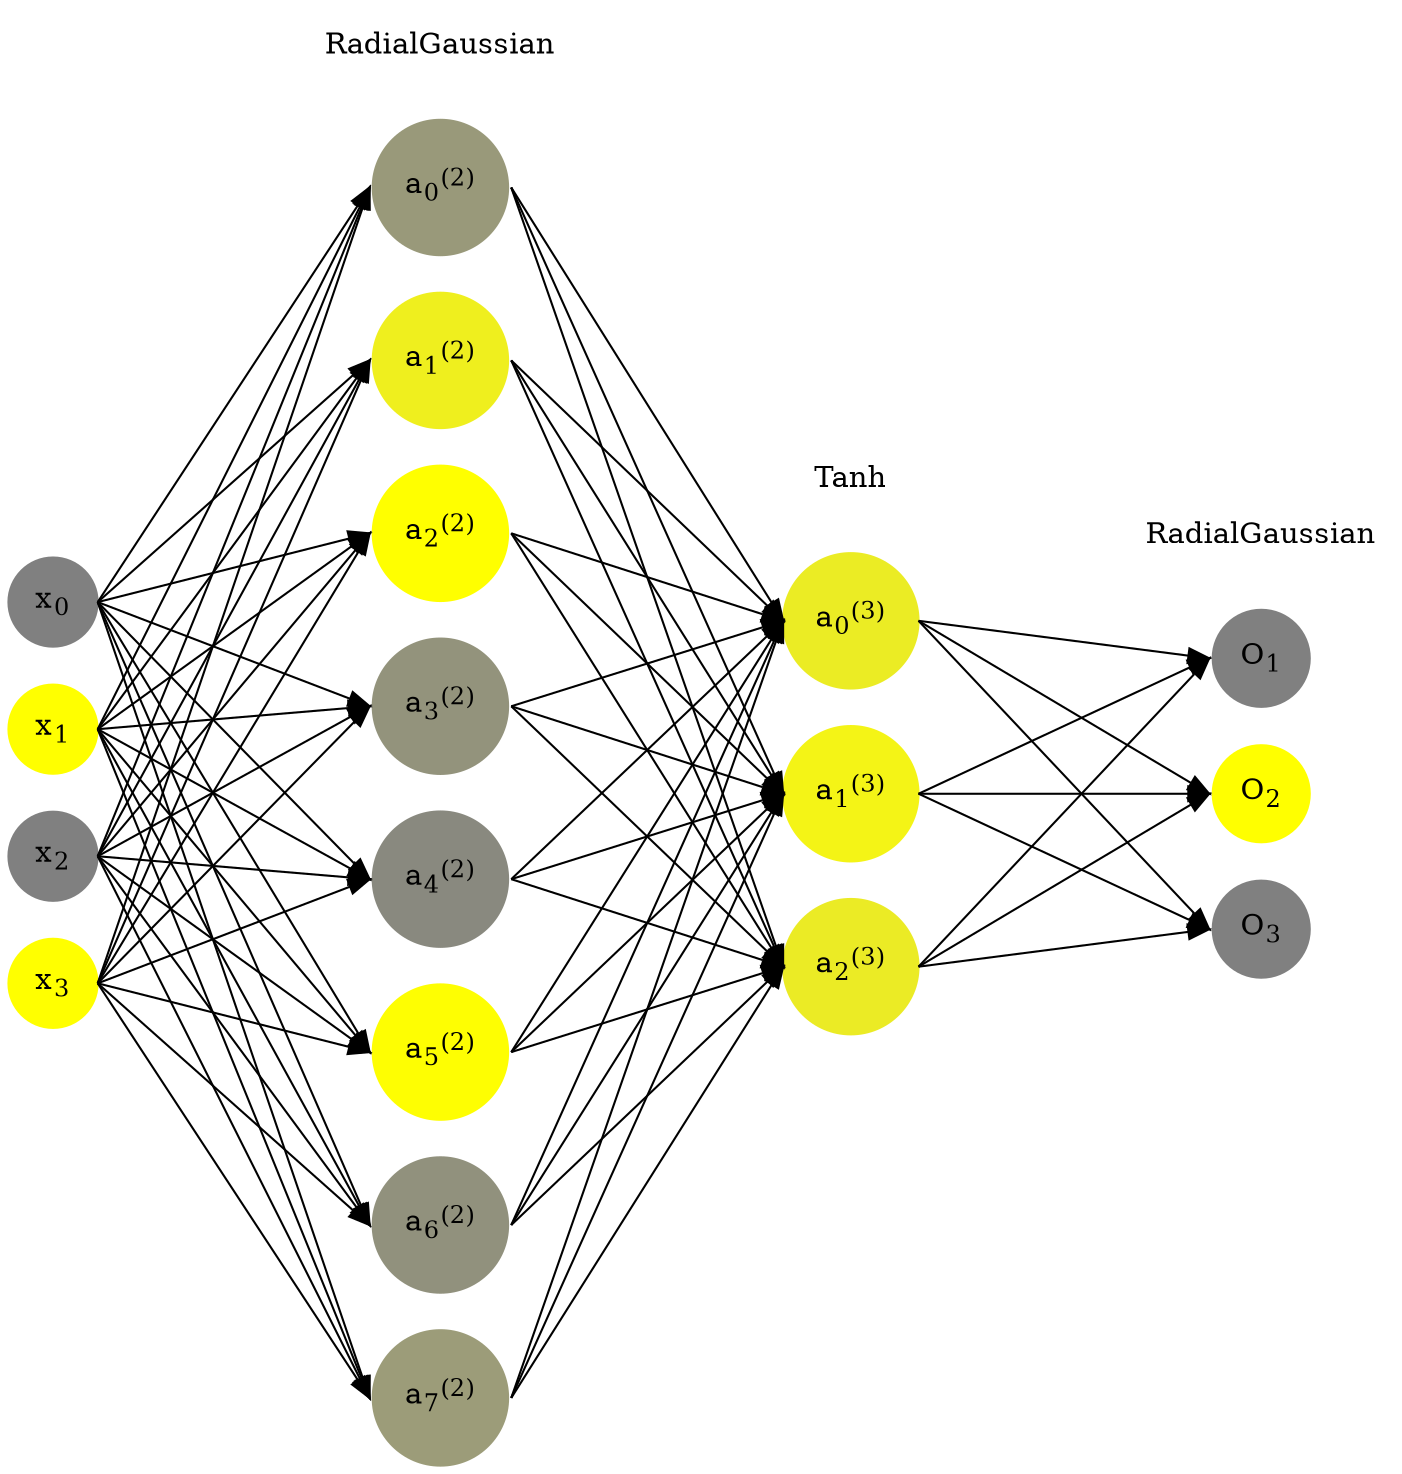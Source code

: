 digraph G {
	rankdir = LR;
	splines=false;
	edge[style=invis];
	ranksep= 1.4;
	{
	node [shape=circle, color="0.1667, 0.0, 0.5", style=filled, fillcolor="0.1667, 0.0, 0.5"];
	x0 [label=<x<sub>0</sub>>];
	}
	{
	node [shape=circle, color="0.1667, 1.0, 1.0", style=filled, fillcolor="0.1667, 1.0, 1.0"];
	x1 [label=<x<sub>1</sub>>];
	}
	{
	node [shape=circle, color="0.1667, 0.0, 0.5", style=filled, fillcolor="0.1667, 0.0, 0.5"];
	x2 [label=<x<sub>2</sub>>];
	}
	{
	node [shape=circle, color="0.1667, 1.0, 1.0", style=filled, fillcolor="0.1667, 1.0, 1.0"];
	x3 [label=<x<sub>3</sub>>];
	}
	{
	node [shape=circle, color="0.1667, 0.197880, 0.598940", style=filled, fillcolor="0.1667, 0.197880, 0.598940"];
	a02 [label=<a<sub>0</sub><sup>(2)</sup>>];
	}
	{
	node [shape=circle, color="0.1667, 0.873832, 0.936916", style=filled, fillcolor="0.1667, 0.873832, 0.936916"];
	a12 [label=<a<sub>1</sub><sup>(2)</sup>>];
	}
	{
	node [shape=circle, color="0.1667, 0.999997, 0.999998", style=filled, fillcolor="0.1667, 0.999997, 0.999998"];
	a22 [label=<a<sub>2</sub><sup>(2)</sup>>];
	}
	{
	node [shape=circle, color="0.1667, 0.155546, 0.577773", style=filled, fillcolor="0.1667, 0.155546, 0.577773"];
	a32 [label=<a<sub>3</sub><sup>(2)</sup>>];
	}
	{
	node [shape=circle, color="0.1667, 0.070479, 0.535240", style=filled, fillcolor="0.1667, 0.070479, 0.535240"];
	a42 [label=<a<sub>4</sub><sup>(2)</sup>>];
	}
	{
	node [shape=circle, color="0.1667, 0.989560, 0.994780", style=filled, fillcolor="0.1667, 0.989560, 0.994780"];
	a52 [label=<a<sub>5</sub><sup>(2)</sup>>];
	}
	{
	node [shape=circle, color="0.1667, 0.138204, 0.569102", style=filled, fillcolor="0.1667, 0.138204, 0.569102"];
	a62 [label=<a<sub>6</sub><sup>(2)</sup>>];
	}
	{
	node [shape=circle, color="0.1667, 0.221489, 0.610745", style=filled, fillcolor="0.1667, 0.221489, 0.610745"];
	a72 [label=<a<sub>7</sub><sup>(2)</sup>>];
	}
	{
	node [shape=circle, color="0.1667, 0.843780, 0.921890", style=filled, fillcolor="0.1667, 0.843780, 0.921890"];
	a03 [label=<a<sub>0</sub><sup>(3)</sup>>];
	}
	{
	node [shape=circle, color="0.1667, 0.909041, 0.954521", style=filled, fillcolor="0.1667, 0.909041, 0.954521"];
	a13 [label=<a<sub>1</sub><sup>(3)</sup>>];
	}
	{
	node [shape=circle, color="0.1667, 0.840152, 0.920076", style=filled, fillcolor="0.1667, 0.840152, 0.920076"];
	a23 [label=<a<sub>2</sub><sup>(3)</sup>>];
	}
	{
	node [shape=circle, color="0.1667, 0.0, 0.5", style=filled, fillcolor="0.1667, 0.0, 0.5"];
	O1 [label=<O<sub>1</sub>>];
	}
	{
	node [shape=circle, color="0.1667, 1.0, 1.0", style=filled, fillcolor="0.1667, 1.0, 1.0"];
	O2 [label=<O<sub>2</sub>>];
	}
	{
	node [shape=circle, color="0.1667, 0.0, 0.5", style=filled, fillcolor="0.1667, 0.0, 0.5"];
	O3 [label=<O<sub>3</sub>>];
	}
	{
	rank=same;
	x0->x1->x2->x3;
	}
	{
	rank=same;
	a02->a12->a22->a32->a42->a52->a62->a72;
	}
	{
	rank=same;
	a03->a13->a23;
	}
	{
	rank=same;
	O1->O2->O3;
	}
	l1 [shape=plaintext,label="RadialGaussian"];
	l1->a02;
	{rank=same; l1;a02};
	l2 [shape=plaintext,label="Tanh"];
	l2->a03;
	{rank=same; l2;a03};
	l3 [shape=plaintext,label="RadialGaussian"];
	l3->O1;
	{rank=same; l3;O1};
edge[style=solid, tailport=e, headport=w];
	{x0;x1;x2;x3} -> {a02;a12;a22;a32;a42;a52;a62;a72};
	{a02;a12;a22;a32;a42;a52;a62;a72} -> {a03;a13;a23};
	{a03;a13;a23} -> {O1,O2,O3};
}
